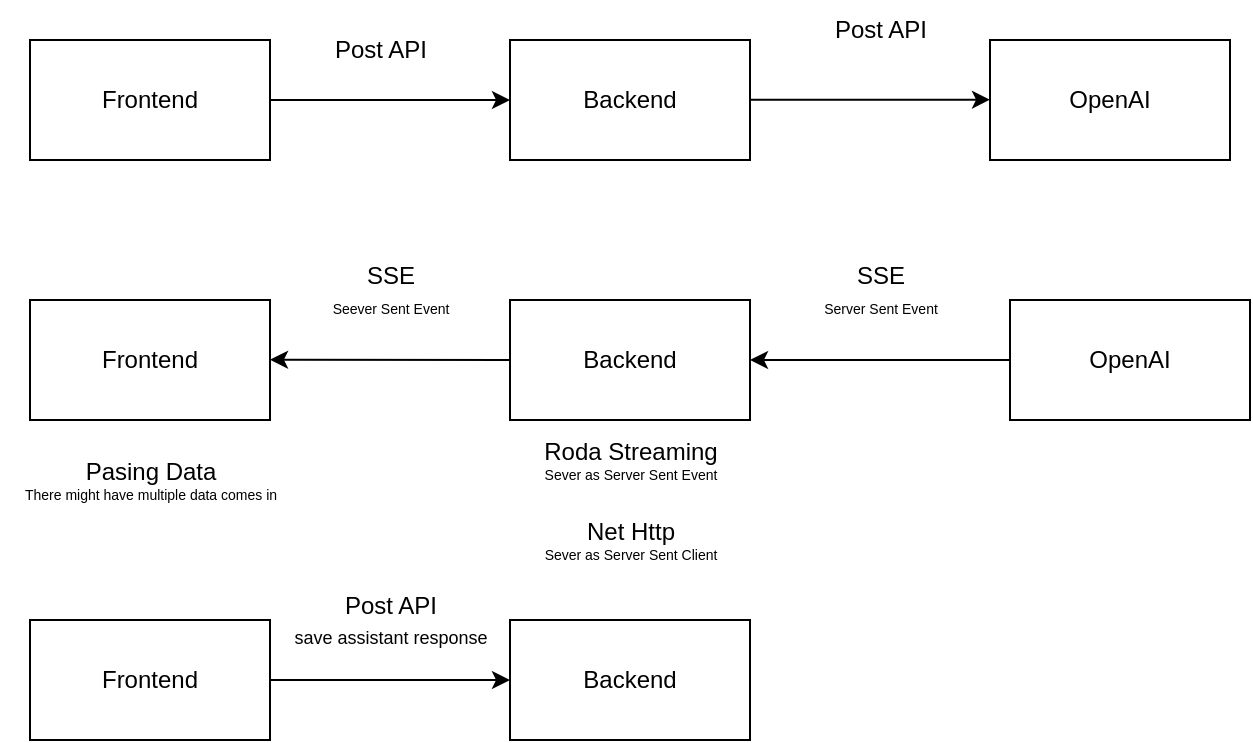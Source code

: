 <mxfile>
    <diagram id="_9kvOhgxEWV7ZJ8jGrKx" name="Page-1">
        <mxGraphModel dx="1068" dy="605" grid="1" gridSize="10" guides="1" tooltips="1" connect="1" arrows="1" fold="1" page="1" pageScale="1" pageWidth="827" pageHeight="1169" math="0" shadow="0">
            <root>
                <mxCell id="0"/>
                <mxCell id="1" parent="0"/>
                <mxCell id="2" value="Backend" style="rounded=0;whiteSpace=wrap;html=1;" vertex="1" parent="1">
                    <mxGeometry x="360" y="150" width="120" height="60" as="geometry"/>
                </mxCell>
                <mxCell id="3" value="" style="endArrow=classic;html=1;entryX=0;entryY=0.5;entryDx=0;entryDy=0;exitX=1;exitY=0.5;exitDx=0;exitDy=0;" edge="1" parent="1" source="4" target="2">
                    <mxGeometry width="50" height="50" relative="1" as="geometry">
                        <mxPoint x="250" y="180" as="sourcePoint"/>
                        <mxPoint x="350" y="140" as="targetPoint"/>
                    </mxGeometry>
                </mxCell>
                <mxCell id="4" value="Frontend" style="rounded=0;whiteSpace=wrap;html=1;" vertex="1" parent="1">
                    <mxGeometry x="120" y="150" width="120" height="60" as="geometry"/>
                </mxCell>
                <mxCell id="5" value="OpenAI" style="rounded=0;whiteSpace=wrap;html=1;" vertex="1" parent="1">
                    <mxGeometry x="600" y="150" width="120" height="60" as="geometry"/>
                </mxCell>
                <mxCell id="6" value="Post API" style="text;html=1;align=center;verticalAlign=middle;resizable=0;points=[];autosize=1;strokeColor=none;fillColor=none;" vertex="1" parent="1">
                    <mxGeometry x="260" y="140" width="70" height="30" as="geometry"/>
                </mxCell>
                <mxCell id="7" value="" style="endArrow=classic;html=1;entryX=0;entryY=0.5;entryDx=0;entryDy=0;exitX=1;exitY=0.5;exitDx=0;exitDy=0;" edge="1" parent="1">
                    <mxGeometry width="50" height="50" relative="1" as="geometry">
                        <mxPoint x="480" y="179.84" as="sourcePoint"/>
                        <mxPoint x="600.0" y="179.84" as="targetPoint"/>
                    </mxGeometry>
                </mxCell>
                <mxCell id="8" value="Post API" style="text;html=1;align=center;verticalAlign=middle;resizable=0;points=[];autosize=1;strokeColor=none;fillColor=none;" vertex="1" parent="1">
                    <mxGeometry x="510" y="130" width="70" height="30" as="geometry"/>
                </mxCell>
                <mxCell id="9" value="OpenAI" style="rounded=0;whiteSpace=wrap;html=1;" vertex="1" parent="1">
                    <mxGeometry x="610" y="280" width="120" height="60" as="geometry"/>
                </mxCell>
                <mxCell id="10" value="" style="endArrow=classic;html=1;exitX=0;exitY=0.5;exitDx=0;exitDy=0;" edge="1" parent="1" source="9">
                    <mxGeometry width="50" height="50" relative="1" as="geometry">
                        <mxPoint x="500.0" y="309.84" as="sourcePoint"/>
                        <mxPoint x="480" y="310" as="targetPoint"/>
                    </mxGeometry>
                </mxCell>
                <mxCell id="11" value="Backend" style="rounded=0;whiteSpace=wrap;html=1;" vertex="1" parent="1">
                    <mxGeometry x="360" y="280" width="120" height="60" as="geometry"/>
                </mxCell>
                <mxCell id="12" value="SSE&lt;br&gt;&lt;font style=&quot;font-size: 7px;&quot;&gt;Server Sent Event&lt;/font&gt;" style="text;html=1;align=center;verticalAlign=middle;resizable=0;points=[];autosize=1;strokeColor=none;fillColor=none;" vertex="1" parent="1">
                    <mxGeometry x="505" y="255" width="80" height="40" as="geometry"/>
                </mxCell>
                <mxCell id="13" value="Frontend" style="rounded=0;whiteSpace=wrap;html=1;" vertex="1" parent="1">
                    <mxGeometry x="120" y="280" width="120" height="60" as="geometry"/>
                </mxCell>
                <mxCell id="14" value="" style="endArrow=classic;html=1;" edge="1" parent="1">
                    <mxGeometry width="50" height="50" relative="1" as="geometry">
                        <mxPoint x="360" y="310" as="sourcePoint"/>
                        <mxPoint x="240.0" y="309.84" as="targetPoint"/>
                    </mxGeometry>
                </mxCell>
                <mxCell id="15" value="SSE&lt;br&gt;&lt;font style=&quot;font-size: 7px;&quot;&gt;Seever Sent Event&lt;/font&gt;" style="text;html=1;align=center;verticalAlign=middle;resizable=0;points=[];autosize=1;strokeColor=none;fillColor=none;" vertex="1" parent="1">
                    <mxGeometry x="260" y="255" width="80" height="40" as="geometry"/>
                </mxCell>
                <mxCell id="16" value="&lt;font style=&quot;font-size: 12px;&quot;&gt;Roda Streaming&lt;br&gt;&lt;/font&gt;Sever as Server Sent Event" style="text;html=1;align=center;verticalAlign=middle;resizable=0;points=[];autosize=1;strokeColor=none;fillColor=none;fontSize=7;" vertex="1" parent="1">
                    <mxGeometry x="365" y="340" width="110" height="40" as="geometry"/>
                </mxCell>
                <mxCell id="17" value="&lt;font style=&quot;font-size: 12px;&quot;&gt;Net Http&lt;br&gt;&lt;/font&gt;Sever as Server Sent Client" style="text;html=1;align=center;verticalAlign=middle;resizable=0;points=[];autosize=1;strokeColor=none;fillColor=none;fontSize=7;" vertex="1" parent="1">
                    <mxGeometry x="365" y="380" width="110" height="40" as="geometry"/>
                </mxCell>
                <mxCell id="18" value="&lt;span style=&quot;font-size: 12px;&quot;&gt;Pasing Data&lt;br&gt;&lt;/span&gt;There might have multiple data comes in" style="text;html=1;align=center;verticalAlign=middle;resizable=0;points=[];autosize=1;strokeColor=none;fillColor=none;fontSize=7;" vertex="1" parent="1">
                    <mxGeometry x="105" y="350" width="150" height="40" as="geometry"/>
                </mxCell>
                <mxCell id="19" value="Frontend" style="rounded=0;whiteSpace=wrap;html=1;" vertex="1" parent="1">
                    <mxGeometry x="120" y="440" width="120" height="60" as="geometry"/>
                </mxCell>
                <mxCell id="20" value="Backend" style="rounded=0;whiteSpace=wrap;html=1;" vertex="1" parent="1">
                    <mxGeometry x="360" y="440" width="120" height="60" as="geometry"/>
                </mxCell>
                <mxCell id="21" value="" style="endArrow=classic;html=1;entryX=0;entryY=0.5;entryDx=0;entryDy=0;exitX=1;exitY=0.5;exitDx=0;exitDy=0;" edge="1" parent="1" source="19" target="20">
                    <mxGeometry width="50" height="50" relative="1" as="geometry">
                        <mxPoint x="250" y="480" as="sourcePoint"/>
                        <mxPoint x="240" y="480.0" as="targetPoint"/>
                    </mxGeometry>
                </mxCell>
                <mxCell id="22" value="Post API&lt;br&gt;&lt;font style=&quot;font-size: 9px;&quot;&gt;save assistant response&lt;/font&gt;" style="text;html=1;align=center;verticalAlign=middle;resizable=0;points=[];autosize=1;strokeColor=none;fillColor=none;" vertex="1" parent="1">
                    <mxGeometry x="240" y="420" width="120" height="40" as="geometry"/>
                </mxCell>
            </root>
        </mxGraphModel>
    </diagram>
</mxfile>
